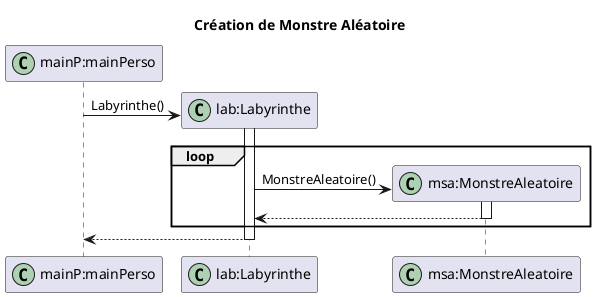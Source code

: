 @startuml 
title Création de Monstre Aléatoire
participant "mainP:mainPerso" as mainP << (C,#ADD1B2) >>
participant "lab:Labyrinthe" as lab << (C,#ADD1B2) >>
participant "msa:MonstreAleatoire" as msa << (C,#ADD1B2) >>

create lab
mainP -> lab : Labyrinthe()
Activate lab
loop
create msa
lab -> msa : MonstreAleatoire()
activate msa
msa --> lab
deactivate msa
end
lab --> mainP
deactivate lab
@enduml